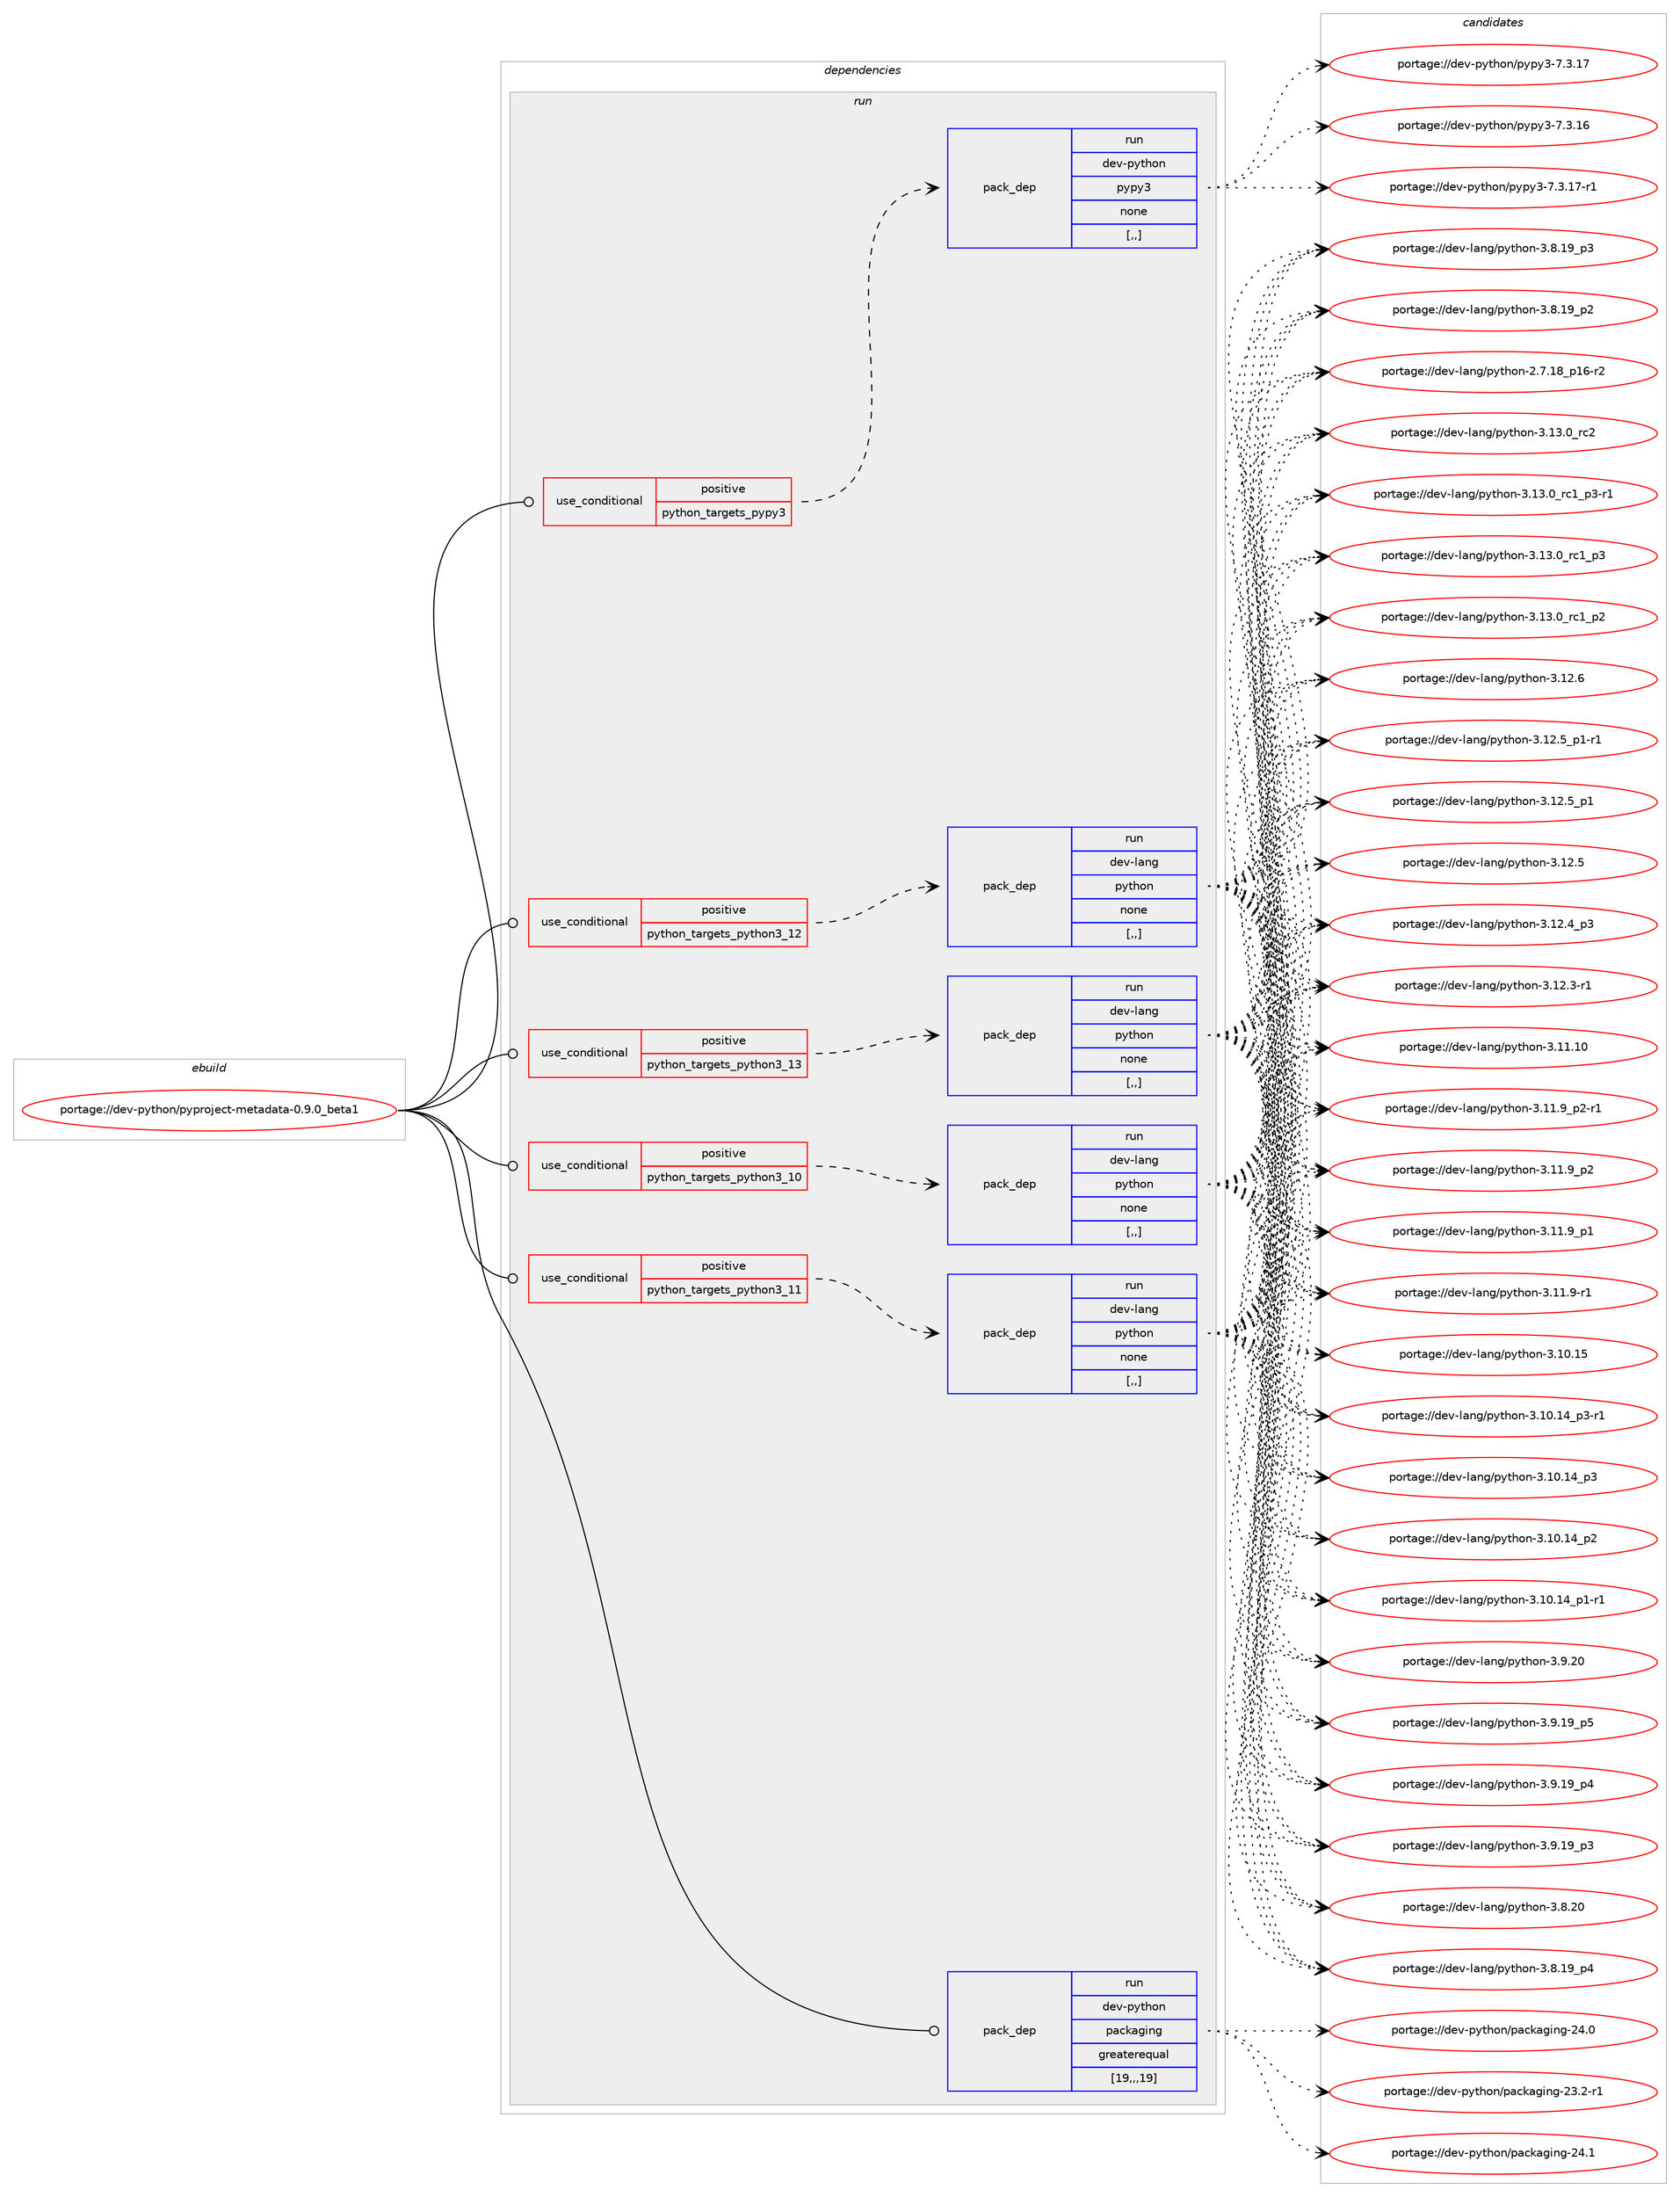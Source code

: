 digraph prolog {

# *************
# Graph options
# *************

newrank=true;
concentrate=true;
compound=true;
graph [rankdir=LR,fontname=Helvetica,fontsize=10,ranksep=1.5];#, ranksep=2.5, nodesep=0.2];
edge  [arrowhead=vee];
node  [fontname=Helvetica,fontsize=10];

# **********
# The ebuild
# **********

subgraph cluster_leftcol {
color=gray;
label=<<i>ebuild</i>>;
id [label="portage://dev-python/pyproject-metadata-0.9.0_beta1", color=red, width=4, href="../dev-python/pyproject-metadata-0.9.0_beta1.svg"];
}

# ****************
# The dependencies
# ****************

subgraph cluster_midcol {
color=gray;
label=<<i>dependencies</i>>;
subgraph cluster_compile {
fillcolor="#eeeeee";
style=filled;
label=<<i>compile</i>>;
}
subgraph cluster_compileandrun {
fillcolor="#eeeeee";
style=filled;
label=<<i>compile and run</i>>;
}
subgraph cluster_run {
fillcolor="#eeeeee";
style=filled;
label=<<i>run</i>>;
subgraph cond167971 {
dependency652696 [label=<<TABLE BORDER="0" CELLBORDER="1" CELLSPACING="0" CELLPADDING="4"><TR><TD ROWSPAN="3" CELLPADDING="10">use_conditional</TD></TR><TR><TD>positive</TD></TR><TR><TD>python_targets_pypy3</TD></TR></TABLE>>, shape=none, color=red];
subgraph pack479895 {
dependency652697 [label=<<TABLE BORDER="0" CELLBORDER="1" CELLSPACING="0" CELLPADDING="4" WIDTH="220"><TR><TD ROWSPAN="6" CELLPADDING="30">pack_dep</TD></TR><TR><TD WIDTH="110">run</TD></TR><TR><TD>dev-python</TD></TR><TR><TD>pypy3</TD></TR><TR><TD>none</TD></TR><TR><TD>[,,]</TD></TR></TABLE>>, shape=none, color=blue];
}
dependency652696:e -> dependency652697:w [weight=20,style="dashed",arrowhead="vee"];
}
id:e -> dependency652696:w [weight=20,style="solid",arrowhead="odot"];
subgraph cond167972 {
dependency652698 [label=<<TABLE BORDER="0" CELLBORDER="1" CELLSPACING="0" CELLPADDING="4"><TR><TD ROWSPAN="3" CELLPADDING="10">use_conditional</TD></TR><TR><TD>positive</TD></TR><TR><TD>python_targets_python3_10</TD></TR></TABLE>>, shape=none, color=red];
subgraph pack479896 {
dependency652699 [label=<<TABLE BORDER="0" CELLBORDER="1" CELLSPACING="0" CELLPADDING="4" WIDTH="220"><TR><TD ROWSPAN="6" CELLPADDING="30">pack_dep</TD></TR><TR><TD WIDTH="110">run</TD></TR><TR><TD>dev-lang</TD></TR><TR><TD>python</TD></TR><TR><TD>none</TD></TR><TR><TD>[,,]</TD></TR></TABLE>>, shape=none, color=blue];
}
dependency652698:e -> dependency652699:w [weight=20,style="dashed",arrowhead="vee"];
}
id:e -> dependency652698:w [weight=20,style="solid",arrowhead="odot"];
subgraph cond167973 {
dependency652700 [label=<<TABLE BORDER="0" CELLBORDER="1" CELLSPACING="0" CELLPADDING="4"><TR><TD ROWSPAN="3" CELLPADDING="10">use_conditional</TD></TR><TR><TD>positive</TD></TR><TR><TD>python_targets_python3_11</TD></TR></TABLE>>, shape=none, color=red];
subgraph pack479897 {
dependency652701 [label=<<TABLE BORDER="0" CELLBORDER="1" CELLSPACING="0" CELLPADDING="4" WIDTH="220"><TR><TD ROWSPAN="6" CELLPADDING="30">pack_dep</TD></TR><TR><TD WIDTH="110">run</TD></TR><TR><TD>dev-lang</TD></TR><TR><TD>python</TD></TR><TR><TD>none</TD></TR><TR><TD>[,,]</TD></TR></TABLE>>, shape=none, color=blue];
}
dependency652700:e -> dependency652701:w [weight=20,style="dashed",arrowhead="vee"];
}
id:e -> dependency652700:w [weight=20,style="solid",arrowhead="odot"];
subgraph cond167974 {
dependency652702 [label=<<TABLE BORDER="0" CELLBORDER="1" CELLSPACING="0" CELLPADDING="4"><TR><TD ROWSPAN="3" CELLPADDING="10">use_conditional</TD></TR><TR><TD>positive</TD></TR><TR><TD>python_targets_python3_12</TD></TR></TABLE>>, shape=none, color=red];
subgraph pack479898 {
dependency652703 [label=<<TABLE BORDER="0" CELLBORDER="1" CELLSPACING="0" CELLPADDING="4" WIDTH="220"><TR><TD ROWSPAN="6" CELLPADDING="30">pack_dep</TD></TR><TR><TD WIDTH="110">run</TD></TR><TR><TD>dev-lang</TD></TR><TR><TD>python</TD></TR><TR><TD>none</TD></TR><TR><TD>[,,]</TD></TR></TABLE>>, shape=none, color=blue];
}
dependency652702:e -> dependency652703:w [weight=20,style="dashed",arrowhead="vee"];
}
id:e -> dependency652702:w [weight=20,style="solid",arrowhead="odot"];
subgraph cond167975 {
dependency652704 [label=<<TABLE BORDER="0" CELLBORDER="1" CELLSPACING="0" CELLPADDING="4"><TR><TD ROWSPAN="3" CELLPADDING="10">use_conditional</TD></TR><TR><TD>positive</TD></TR><TR><TD>python_targets_python3_13</TD></TR></TABLE>>, shape=none, color=red];
subgraph pack479899 {
dependency652705 [label=<<TABLE BORDER="0" CELLBORDER="1" CELLSPACING="0" CELLPADDING="4" WIDTH="220"><TR><TD ROWSPAN="6" CELLPADDING="30">pack_dep</TD></TR><TR><TD WIDTH="110">run</TD></TR><TR><TD>dev-lang</TD></TR><TR><TD>python</TD></TR><TR><TD>none</TD></TR><TR><TD>[,,]</TD></TR></TABLE>>, shape=none, color=blue];
}
dependency652704:e -> dependency652705:w [weight=20,style="dashed",arrowhead="vee"];
}
id:e -> dependency652704:w [weight=20,style="solid",arrowhead="odot"];
subgraph pack479900 {
dependency652706 [label=<<TABLE BORDER="0" CELLBORDER="1" CELLSPACING="0" CELLPADDING="4" WIDTH="220"><TR><TD ROWSPAN="6" CELLPADDING="30">pack_dep</TD></TR><TR><TD WIDTH="110">run</TD></TR><TR><TD>dev-python</TD></TR><TR><TD>packaging</TD></TR><TR><TD>greaterequal</TD></TR><TR><TD>[19,,,19]</TD></TR></TABLE>>, shape=none, color=blue];
}
id:e -> dependency652706:w [weight=20,style="solid",arrowhead="odot"];
}
}

# **************
# The candidates
# **************

subgraph cluster_choices {
rank=same;
color=gray;
label=<<i>candidates</i>>;

subgraph choice479895 {
color=black;
nodesep=1;
choice100101118451121211161041111104711212111212151455546514649554511449 [label="portage://dev-python/pypy3-7.3.17-r1", color=red, width=4,href="../dev-python/pypy3-7.3.17-r1.svg"];
choice10010111845112121116104111110471121211121215145554651464955 [label="portage://dev-python/pypy3-7.3.17", color=red, width=4,href="../dev-python/pypy3-7.3.17.svg"];
choice10010111845112121116104111110471121211121215145554651464954 [label="portage://dev-python/pypy3-7.3.16", color=red, width=4,href="../dev-python/pypy3-7.3.16.svg"];
dependency652697:e -> choice100101118451121211161041111104711212111212151455546514649554511449:w [style=dotted,weight="100"];
dependency652697:e -> choice10010111845112121116104111110471121211121215145554651464955:w [style=dotted,weight="100"];
dependency652697:e -> choice10010111845112121116104111110471121211121215145554651464954:w [style=dotted,weight="100"];
}
subgraph choice479896 {
color=black;
nodesep=1;
choice10010111845108971101034711212111610411111045514649514648951149950 [label="portage://dev-lang/python-3.13.0_rc2", color=red, width=4,href="../dev-lang/python-3.13.0_rc2.svg"];
choice1001011184510897110103471121211161041111104551464951464895114994995112514511449 [label="portage://dev-lang/python-3.13.0_rc1_p3-r1", color=red, width=4,href="../dev-lang/python-3.13.0_rc1_p3-r1.svg"];
choice100101118451089711010347112121116104111110455146495146489511499499511251 [label="portage://dev-lang/python-3.13.0_rc1_p3", color=red, width=4,href="../dev-lang/python-3.13.0_rc1_p3.svg"];
choice100101118451089711010347112121116104111110455146495146489511499499511250 [label="portage://dev-lang/python-3.13.0_rc1_p2", color=red, width=4,href="../dev-lang/python-3.13.0_rc1_p2.svg"];
choice10010111845108971101034711212111610411111045514649504654 [label="portage://dev-lang/python-3.12.6", color=red, width=4,href="../dev-lang/python-3.12.6.svg"];
choice1001011184510897110103471121211161041111104551464950465395112494511449 [label="portage://dev-lang/python-3.12.5_p1-r1", color=red, width=4,href="../dev-lang/python-3.12.5_p1-r1.svg"];
choice100101118451089711010347112121116104111110455146495046539511249 [label="portage://dev-lang/python-3.12.5_p1", color=red, width=4,href="../dev-lang/python-3.12.5_p1.svg"];
choice10010111845108971101034711212111610411111045514649504653 [label="portage://dev-lang/python-3.12.5", color=red, width=4,href="../dev-lang/python-3.12.5.svg"];
choice100101118451089711010347112121116104111110455146495046529511251 [label="portage://dev-lang/python-3.12.4_p3", color=red, width=4,href="../dev-lang/python-3.12.4_p3.svg"];
choice100101118451089711010347112121116104111110455146495046514511449 [label="portage://dev-lang/python-3.12.3-r1", color=red, width=4,href="../dev-lang/python-3.12.3-r1.svg"];
choice1001011184510897110103471121211161041111104551464949464948 [label="portage://dev-lang/python-3.11.10", color=red, width=4,href="../dev-lang/python-3.11.10.svg"];
choice1001011184510897110103471121211161041111104551464949465795112504511449 [label="portage://dev-lang/python-3.11.9_p2-r1", color=red, width=4,href="../dev-lang/python-3.11.9_p2-r1.svg"];
choice100101118451089711010347112121116104111110455146494946579511250 [label="portage://dev-lang/python-3.11.9_p2", color=red, width=4,href="../dev-lang/python-3.11.9_p2.svg"];
choice100101118451089711010347112121116104111110455146494946579511249 [label="portage://dev-lang/python-3.11.9_p1", color=red, width=4,href="../dev-lang/python-3.11.9_p1.svg"];
choice100101118451089711010347112121116104111110455146494946574511449 [label="portage://dev-lang/python-3.11.9-r1", color=red, width=4,href="../dev-lang/python-3.11.9-r1.svg"];
choice1001011184510897110103471121211161041111104551464948464953 [label="portage://dev-lang/python-3.10.15", color=red, width=4,href="../dev-lang/python-3.10.15.svg"];
choice100101118451089711010347112121116104111110455146494846495295112514511449 [label="portage://dev-lang/python-3.10.14_p3-r1", color=red, width=4,href="../dev-lang/python-3.10.14_p3-r1.svg"];
choice10010111845108971101034711212111610411111045514649484649529511251 [label="portage://dev-lang/python-3.10.14_p3", color=red, width=4,href="../dev-lang/python-3.10.14_p3.svg"];
choice10010111845108971101034711212111610411111045514649484649529511250 [label="portage://dev-lang/python-3.10.14_p2", color=red, width=4,href="../dev-lang/python-3.10.14_p2.svg"];
choice100101118451089711010347112121116104111110455146494846495295112494511449 [label="portage://dev-lang/python-3.10.14_p1-r1", color=red, width=4,href="../dev-lang/python-3.10.14_p1-r1.svg"];
choice10010111845108971101034711212111610411111045514657465048 [label="portage://dev-lang/python-3.9.20", color=red, width=4,href="../dev-lang/python-3.9.20.svg"];
choice100101118451089711010347112121116104111110455146574649579511253 [label="portage://dev-lang/python-3.9.19_p5", color=red, width=4,href="../dev-lang/python-3.9.19_p5.svg"];
choice100101118451089711010347112121116104111110455146574649579511252 [label="portage://dev-lang/python-3.9.19_p4", color=red, width=4,href="../dev-lang/python-3.9.19_p4.svg"];
choice100101118451089711010347112121116104111110455146574649579511251 [label="portage://dev-lang/python-3.9.19_p3", color=red, width=4,href="../dev-lang/python-3.9.19_p3.svg"];
choice10010111845108971101034711212111610411111045514656465048 [label="portage://dev-lang/python-3.8.20", color=red, width=4,href="../dev-lang/python-3.8.20.svg"];
choice100101118451089711010347112121116104111110455146564649579511252 [label="portage://dev-lang/python-3.8.19_p4", color=red, width=4,href="../dev-lang/python-3.8.19_p4.svg"];
choice100101118451089711010347112121116104111110455146564649579511251 [label="portage://dev-lang/python-3.8.19_p3", color=red, width=4,href="../dev-lang/python-3.8.19_p3.svg"];
choice100101118451089711010347112121116104111110455146564649579511250 [label="portage://dev-lang/python-3.8.19_p2", color=red, width=4,href="../dev-lang/python-3.8.19_p2.svg"];
choice100101118451089711010347112121116104111110455046554649569511249544511450 [label="portage://dev-lang/python-2.7.18_p16-r2", color=red, width=4,href="../dev-lang/python-2.7.18_p16-r2.svg"];
dependency652699:e -> choice10010111845108971101034711212111610411111045514649514648951149950:w [style=dotted,weight="100"];
dependency652699:e -> choice1001011184510897110103471121211161041111104551464951464895114994995112514511449:w [style=dotted,weight="100"];
dependency652699:e -> choice100101118451089711010347112121116104111110455146495146489511499499511251:w [style=dotted,weight="100"];
dependency652699:e -> choice100101118451089711010347112121116104111110455146495146489511499499511250:w [style=dotted,weight="100"];
dependency652699:e -> choice10010111845108971101034711212111610411111045514649504654:w [style=dotted,weight="100"];
dependency652699:e -> choice1001011184510897110103471121211161041111104551464950465395112494511449:w [style=dotted,weight="100"];
dependency652699:e -> choice100101118451089711010347112121116104111110455146495046539511249:w [style=dotted,weight="100"];
dependency652699:e -> choice10010111845108971101034711212111610411111045514649504653:w [style=dotted,weight="100"];
dependency652699:e -> choice100101118451089711010347112121116104111110455146495046529511251:w [style=dotted,weight="100"];
dependency652699:e -> choice100101118451089711010347112121116104111110455146495046514511449:w [style=dotted,weight="100"];
dependency652699:e -> choice1001011184510897110103471121211161041111104551464949464948:w [style=dotted,weight="100"];
dependency652699:e -> choice1001011184510897110103471121211161041111104551464949465795112504511449:w [style=dotted,weight="100"];
dependency652699:e -> choice100101118451089711010347112121116104111110455146494946579511250:w [style=dotted,weight="100"];
dependency652699:e -> choice100101118451089711010347112121116104111110455146494946579511249:w [style=dotted,weight="100"];
dependency652699:e -> choice100101118451089711010347112121116104111110455146494946574511449:w [style=dotted,weight="100"];
dependency652699:e -> choice1001011184510897110103471121211161041111104551464948464953:w [style=dotted,weight="100"];
dependency652699:e -> choice100101118451089711010347112121116104111110455146494846495295112514511449:w [style=dotted,weight="100"];
dependency652699:e -> choice10010111845108971101034711212111610411111045514649484649529511251:w [style=dotted,weight="100"];
dependency652699:e -> choice10010111845108971101034711212111610411111045514649484649529511250:w [style=dotted,weight="100"];
dependency652699:e -> choice100101118451089711010347112121116104111110455146494846495295112494511449:w [style=dotted,weight="100"];
dependency652699:e -> choice10010111845108971101034711212111610411111045514657465048:w [style=dotted,weight="100"];
dependency652699:e -> choice100101118451089711010347112121116104111110455146574649579511253:w [style=dotted,weight="100"];
dependency652699:e -> choice100101118451089711010347112121116104111110455146574649579511252:w [style=dotted,weight="100"];
dependency652699:e -> choice100101118451089711010347112121116104111110455146574649579511251:w [style=dotted,weight="100"];
dependency652699:e -> choice10010111845108971101034711212111610411111045514656465048:w [style=dotted,weight="100"];
dependency652699:e -> choice100101118451089711010347112121116104111110455146564649579511252:w [style=dotted,weight="100"];
dependency652699:e -> choice100101118451089711010347112121116104111110455146564649579511251:w [style=dotted,weight="100"];
dependency652699:e -> choice100101118451089711010347112121116104111110455146564649579511250:w [style=dotted,weight="100"];
dependency652699:e -> choice100101118451089711010347112121116104111110455046554649569511249544511450:w [style=dotted,weight="100"];
}
subgraph choice479897 {
color=black;
nodesep=1;
choice10010111845108971101034711212111610411111045514649514648951149950 [label="portage://dev-lang/python-3.13.0_rc2", color=red, width=4,href="../dev-lang/python-3.13.0_rc2.svg"];
choice1001011184510897110103471121211161041111104551464951464895114994995112514511449 [label="portage://dev-lang/python-3.13.0_rc1_p3-r1", color=red, width=4,href="../dev-lang/python-3.13.0_rc1_p3-r1.svg"];
choice100101118451089711010347112121116104111110455146495146489511499499511251 [label="portage://dev-lang/python-3.13.0_rc1_p3", color=red, width=4,href="../dev-lang/python-3.13.0_rc1_p3.svg"];
choice100101118451089711010347112121116104111110455146495146489511499499511250 [label="portage://dev-lang/python-3.13.0_rc1_p2", color=red, width=4,href="../dev-lang/python-3.13.0_rc1_p2.svg"];
choice10010111845108971101034711212111610411111045514649504654 [label="portage://dev-lang/python-3.12.6", color=red, width=4,href="../dev-lang/python-3.12.6.svg"];
choice1001011184510897110103471121211161041111104551464950465395112494511449 [label="portage://dev-lang/python-3.12.5_p1-r1", color=red, width=4,href="../dev-lang/python-3.12.5_p1-r1.svg"];
choice100101118451089711010347112121116104111110455146495046539511249 [label="portage://dev-lang/python-3.12.5_p1", color=red, width=4,href="../dev-lang/python-3.12.5_p1.svg"];
choice10010111845108971101034711212111610411111045514649504653 [label="portage://dev-lang/python-3.12.5", color=red, width=4,href="../dev-lang/python-3.12.5.svg"];
choice100101118451089711010347112121116104111110455146495046529511251 [label="portage://dev-lang/python-3.12.4_p3", color=red, width=4,href="../dev-lang/python-3.12.4_p3.svg"];
choice100101118451089711010347112121116104111110455146495046514511449 [label="portage://dev-lang/python-3.12.3-r1", color=red, width=4,href="../dev-lang/python-3.12.3-r1.svg"];
choice1001011184510897110103471121211161041111104551464949464948 [label="portage://dev-lang/python-3.11.10", color=red, width=4,href="../dev-lang/python-3.11.10.svg"];
choice1001011184510897110103471121211161041111104551464949465795112504511449 [label="portage://dev-lang/python-3.11.9_p2-r1", color=red, width=4,href="../dev-lang/python-3.11.9_p2-r1.svg"];
choice100101118451089711010347112121116104111110455146494946579511250 [label="portage://dev-lang/python-3.11.9_p2", color=red, width=4,href="../dev-lang/python-3.11.9_p2.svg"];
choice100101118451089711010347112121116104111110455146494946579511249 [label="portage://dev-lang/python-3.11.9_p1", color=red, width=4,href="../dev-lang/python-3.11.9_p1.svg"];
choice100101118451089711010347112121116104111110455146494946574511449 [label="portage://dev-lang/python-3.11.9-r1", color=red, width=4,href="../dev-lang/python-3.11.9-r1.svg"];
choice1001011184510897110103471121211161041111104551464948464953 [label="portage://dev-lang/python-3.10.15", color=red, width=4,href="../dev-lang/python-3.10.15.svg"];
choice100101118451089711010347112121116104111110455146494846495295112514511449 [label="portage://dev-lang/python-3.10.14_p3-r1", color=red, width=4,href="../dev-lang/python-3.10.14_p3-r1.svg"];
choice10010111845108971101034711212111610411111045514649484649529511251 [label="portage://dev-lang/python-3.10.14_p3", color=red, width=4,href="../dev-lang/python-3.10.14_p3.svg"];
choice10010111845108971101034711212111610411111045514649484649529511250 [label="portage://dev-lang/python-3.10.14_p2", color=red, width=4,href="../dev-lang/python-3.10.14_p2.svg"];
choice100101118451089711010347112121116104111110455146494846495295112494511449 [label="portage://dev-lang/python-3.10.14_p1-r1", color=red, width=4,href="../dev-lang/python-3.10.14_p1-r1.svg"];
choice10010111845108971101034711212111610411111045514657465048 [label="portage://dev-lang/python-3.9.20", color=red, width=4,href="../dev-lang/python-3.9.20.svg"];
choice100101118451089711010347112121116104111110455146574649579511253 [label="portage://dev-lang/python-3.9.19_p5", color=red, width=4,href="../dev-lang/python-3.9.19_p5.svg"];
choice100101118451089711010347112121116104111110455146574649579511252 [label="portage://dev-lang/python-3.9.19_p4", color=red, width=4,href="../dev-lang/python-3.9.19_p4.svg"];
choice100101118451089711010347112121116104111110455146574649579511251 [label="portage://dev-lang/python-3.9.19_p3", color=red, width=4,href="../dev-lang/python-3.9.19_p3.svg"];
choice10010111845108971101034711212111610411111045514656465048 [label="portage://dev-lang/python-3.8.20", color=red, width=4,href="../dev-lang/python-3.8.20.svg"];
choice100101118451089711010347112121116104111110455146564649579511252 [label="portage://dev-lang/python-3.8.19_p4", color=red, width=4,href="../dev-lang/python-3.8.19_p4.svg"];
choice100101118451089711010347112121116104111110455146564649579511251 [label="portage://dev-lang/python-3.8.19_p3", color=red, width=4,href="../dev-lang/python-3.8.19_p3.svg"];
choice100101118451089711010347112121116104111110455146564649579511250 [label="portage://dev-lang/python-3.8.19_p2", color=red, width=4,href="../dev-lang/python-3.8.19_p2.svg"];
choice100101118451089711010347112121116104111110455046554649569511249544511450 [label="portage://dev-lang/python-2.7.18_p16-r2", color=red, width=4,href="../dev-lang/python-2.7.18_p16-r2.svg"];
dependency652701:e -> choice10010111845108971101034711212111610411111045514649514648951149950:w [style=dotted,weight="100"];
dependency652701:e -> choice1001011184510897110103471121211161041111104551464951464895114994995112514511449:w [style=dotted,weight="100"];
dependency652701:e -> choice100101118451089711010347112121116104111110455146495146489511499499511251:w [style=dotted,weight="100"];
dependency652701:e -> choice100101118451089711010347112121116104111110455146495146489511499499511250:w [style=dotted,weight="100"];
dependency652701:e -> choice10010111845108971101034711212111610411111045514649504654:w [style=dotted,weight="100"];
dependency652701:e -> choice1001011184510897110103471121211161041111104551464950465395112494511449:w [style=dotted,weight="100"];
dependency652701:e -> choice100101118451089711010347112121116104111110455146495046539511249:w [style=dotted,weight="100"];
dependency652701:e -> choice10010111845108971101034711212111610411111045514649504653:w [style=dotted,weight="100"];
dependency652701:e -> choice100101118451089711010347112121116104111110455146495046529511251:w [style=dotted,weight="100"];
dependency652701:e -> choice100101118451089711010347112121116104111110455146495046514511449:w [style=dotted,weight="100"];
dependency652701:e -> choice1001011184510897110103471121211161041111104551464949464948:w [style=dotted,weight="100"];
dependency652701:e -> choice1001011184510897110103471121211161041111104551464949465795112504511449:w [style=dotted,weight="100"];
dependency652701:e -> choice100101118451089711010347112121116104111110455146494946579511250:w [style=dotted,weight="100"];
dependency652701:e -> choice100101118451089711010347112121116104111110455146494946579511249:w [style=dotted,weight="100"];
dependency652701:e -> choice100101118451089711010347112121116104111110455146494946574511449:w [style=dotted,weight="100"];
dependency652701:e -> choice1001011184510897110103471121211161041111104551464948464953:w [style=dotted,weight="100"];
dependency652701:e -> choice100101118451089711010347112121116104111110455146494846495295112514511449:w [style=dotted,weight="100"];
dependency652701:e -> choice10010111845108971101034711212111610411111045514649484649529511251:w [style=dotted,weight="100"];
dependency652701:e -> choice10010111845108971101034711212111610411111045514649484649529511250:w [style=dotted,weight="100"];
dependency652701:e -> choice100101118451089711010347112121116104111110455146494846495295112494511449:w [style=dotted,weight="100"];
dependency652701:e -> choice10010111845108971101034711212111610411111045514657465048:w [style=dotted,weight="100"];
dependency652701:e -> choice100101118451089711010347112121116104111110455146574649579511253:w [style=dotted,weight="100"];
dependency652701:e -> choice100101118451089711010347112121116104111110455146574649579511252:w [style=dotted,weight="100"];
dependency652701:e -> choice100101118451089711010347112121116104111110455146574649579511251:w [style=dotted,weight="100"];
dependency652701:e -> choice10010111845108971101034711212111610411111045514656465048:w [style=dotted,weight="100"];
dependency652701:e -> choice100101118451089711010347112121116104111110455146564649579511252:w [style=dotted,weight="100"];
dependency652701:e -> choice100101118451089711010347112121116104111110455146564649579511251:w [style=dotted,weight="100"];
dependency652701:e -> choice100101118451089711010347112121116104111110455146564649579511250:w [style=dotted,weight="100"];
dependency652701:e -> choice100101118451089711010347112121116104111110455046554649569511249544511450:w [style=dotted,weight="100"];
}
subgraph choice479898 {
color=black;
nodesep=1;
choice10010111845108971101034711212111610411111045514649514648951149950 [label="portage://dev-lang/python-3.13.0_rc2", color=red, width=4,href="../dev-lang/python-3.13.0_rc2.svg"];
choice1001011184510897110103471121211161041111104551464951464895114994995112514511449 [label="portage://dev-lang/python-3.13.0_rc1_p3-r1", color=red, width=4,href="../dev-lang/python-3.13.0_rc1_p3-r1.svg"];
choice100101118451089711010347112121116104111110455146495146489511499499511251 [label="portage://dev-lang/python-3.13.0_rc1_p3", color=red, width=4,href="../dev-lang/python-3.13.0_rc1_p3.svg"];
choice100101118451089711010347112121116104111110455146495146489511499499511250 [label="portage://dev-lang/python-3.13.0_rc1_p2", color=red, width=4,href="../dev-lang/python-3.13.0_rc1_p2.svg"];
choice10010111845108971101034711212111610411111045514649504654 [label="portage://dev-lang/python-3.12.6", color=red, width=4,href="../dev-lang/python-3.12.6.svg"];
choice1001011184510897110103471121211161041111104551464950465395112494511449 [label="portage://dev-lang/python-3.12.5_p1-r1", color=red, width=4,href="../dev-lang/python-3.12.5_p1-r1.svg"];
choice100101118451089711010347112121116104111110455146495046539511249 [label="portage://dev-lang/python-3.12.5_p1", color=red, width=4,href="../dev-lang/python-3.12.5_p1.svg"];
choice10010111845108971101034711212111610411111045514649504653 [label="portage://dev-lang/python-3.12.5", color=red, width=4,href="../dev-lang/python-3.12.5.svg"];
choice100101118451089711010347112121116104111110455146495046529511251 [label="portage://dev-lang/python-3.12.4_p3", color=red, width=4,href="../dev-lang/python-3.12.4_p3.svg"];
choice100101118451089711010347112121116104111110455146495046514511449 [label="portage://dev-lang/python-3.12.3-r1", color=red, width=4,href="../dev-lang/python-3.12.3-r1.svg"];
choice1001011184510897110103471121211161041111104551464949464948 [label="portage://dev-lang/python-3.11.10", color=red, width=4,href="../dev-lang/python-3.11.10.svg"];
choice1001011184510897110103471121211161041111104551464949465795112504511449 [label="portage://dev-lang/python-3.11.9_p2-r1", color=red, width=4,href="../dev-lang/python-3.11.9_p2-r1.svg"];
choice100101118451089711010347112121116104111110455146494946579511250 [label="portage://dev-lang/python-3.11.9_p2", color=red, width=4,href="../dev-lang/python-3.11.9_p2.svg"];
choice100101118451089711010347112121116104111110455146494946579511249 [label="portage://dev-lang/python-3.11.9_p1", color=red, width=4,href="../dev-lang/python-3.11.9_p1.svg"];
choice100101118451089711010347112121116104111110455146494946574511449 [label="portage://dev-lang/python-3.11.9-r1", color=red, width=4,href="../dev-lang/python-3.11.9-r1.svg"];
choice1001011184510897110103471121211161041111104551464948464953 [label="portage://dev-lang/python-3.10.15", color=red, width=4,href="../dev-lang/python-3.10.15.svg"];
choice100101118451089711010347112121116104111110455146494846495295112514511449 [label="portage://dev-lang/python-3.10.14_p3-r1", color=red, width=4,href="../dev-lang/python-3.10.14_p3-r1.svg"];
choice10010111845108971101034711212111610411111045514649484649529511251 [label="portage://dev-lang/python-3.10.14_p3", color=red, width=4,href="../dev-lang/python-3.10.14_p3.svg"];
choice10010111845108971101034711212111610411111045514649484649529511250 [label="portage://dev-lang/python-3.10.14_p2", color=red, width=4,href="../dev-lang/python-3.10.14_p2.svg"];
choice100101118451089711010347112121116104111110455146494846495295112494511449 [label="portage://dev-lang/python-3.10.14_p1-r1", color=red, width=4,href="../dev-lang/python-3.10.14_p1-r1.svg"];
choice10010111845108971101034711212111610411111045514657465048 [label="portage://dev-lang/python-3.9.20", color=red, width=4,href="../dev-lang/python-3.9.20.svg"];
choice100101118451089711010347112121116104111110455146574649579511253 [label="portage://dev-lang/python-3.9.19_p5", color=red, width=4,href="../dev-lang/python-3.9.19_p5.svg"];
choice100101118451089711010347112121116104111110455146574649579511252 [label="portage://dev-lang/python-3.9.19_p4", color=red, width=4,href="../dev-lang/python-3.9.19_p4.svg"];
choice100101118451089711010347112121116104111110455146574649579511251 [label="portage://dev-lang/python-3.9.19_p3", color=red, width=4,href="../dev-lang/python-3.9.19_p3.svg"];
choice10010111845108971101034711212111610411111045514656465048 [label="portage://dev-lang/python-3.8.20", color=red, width=4,href="../dev-lang/python-3.8.20.svg"];
choice100101118451089711010347112121116104111110455146564649579511252 [label="portage://dev-lang/python-3.8.19_p4", color=red, width=4,href="../dev-lang/python-3.8.19_p4.svg"];
choice100101118451089711010347112121116104111110455146564649579511251 [label="portage://dev-lang/python-3.8.19_p3", color=red, width=4,href="../dev-lang/python-3.8.19_p3.svg"];
choice100101118451089711010347112121116104111110455146564649579511250 [label="portage://dev-lang/python-3.8.19_p2", color=red, width=4,href="../dev-lang/python-3.8.19_p2.svg"];
choice100101118451089711010347112121116104111110455046554649569511249544511450 [label="portage://dev-lang/python-2.7.18_p16-r2", color=red, width=4,href="../dev-lang/python-2.7.18_p16-r2.svg"];
dependency652703:e -> choice10010111845108971101034711212111610411111045514649514648951149950:w [style=dotted,weight="100"];
dependency652703:e -> choice1001011184510897110103471121211161041111104551464951464895114994995112514511449:w [style=dotted,weight="100"];
dependency652703:e -> choice100101118451089711010347112121116104111110455146495146489511499499511251:w [style=dotted,weight="100"];
dependency652703:e -> choice100101118451089711010347112121116104111110455146495146489511499499511250:w [style=dotted,weight="100"];
dependency652703:e -> choice10010111845108971101034711212111610411111045514649504654:w [style=dotted,weight="100"];
dependency652703:e -> choice1001011184510897110103471121211161041111104551464950465395112494511449:w [style=dotted,weight="100"];
dependency652703:e -> choice100101118451089711010347112121116104111110455146495046539511249:w [style=dotted,weight="100"];
dependency652703:e -> choice10010111845108971101034711212111610411111045514649504653:w [style=dotted,weight="100"];
dependency652703:e -> choice100101118451089711010347112121116104111110455146495046529511251:w [style=dotted,weight="100"];
dependency652703:e -> choice100101118451089711010347112121116104111110455146495046514511449:w [style=dotted,weight="100"];
dependency652703:e -> choice1001011184510897110103471121211161041111104551464949464948:w [style=dotted,weight="100"];
dependency652703:e -> choice1001011184510897110103471121211161041111104551464949465795112504511449:w [style=dotted,weight="100"];
dependency652703:e -> choice100101118451089711010347112121116104111110455146494946579511250:w [style=dotted,weight="100"];
dependency652703:e -> choice100101118451089711010347112121116104111110455146494946579511249:w [style=dotted,weight="100"];
dependency652703:e -> choice100101118451089711010347112121116104111110455146494946574511449:w [style=dotted,weight="100"];
dependency652703:e -> choice1001011184510897110103471121211161041111104551464948464953:w [style=dotted,weight="100"];
dependency652703:e -> choice100101118451089711010347112121116104111110455146494846495295112514511449:w [style=dotted,weight="100"];
dependency652703:e -> choice10010111845108971101034711212111610411111045514649484649529511251:w [style=dotted,weight="100"];
dependency652703:e -> choice10010111845108971101034711212111610411111045514649484649529511250:w [style=dotted,weight="100"];
dependency652703:e -> choice100101118451089711010347112121116104111110455146494846495295112494511449:w [style=dotted,weight="100"];
dependency652703:e -> choice10010111845108971101034711212111610411111045514657465048:w [style=dotted,weight="100"];
dependency652703:e -> choice100101118451089711010347112121116104111110455146574649579511253:w [style=dotted,weight="100"];
dependency652703:e -> choice100101118451089711010347112121116104111110455146574649579511252:w [style=dotted,weight="100"];
dependency652703:e -> choice100101118451089711010347112121116104111110455146574649579511251:w [style=dotted,weight="100"];
dependency652703:e -> choice10010111845108971101034711212111610411111045514656465048:w [style=dotted,weight="100"];
dependency652703:e -> choice100101118451089711010347112121116104111110455146564649579511252:w [style=dotted,weight="100"];
dependency652703:e -> choice100101118451089711010347112121116104111110455146564649579511251:w [style=dotted,weight="100"];
dependency652703:e -> choice100101118451089711010347112121116104111110455146564649579511250:w [style=dotted,weight="100"];
dependency652703:e -> choice100101118451089711010347112121116104111110455046554649569511249544511450:w [style=dotted,weight="100"];
}
subgraph choice479899 {
color=black;
nodesep=1;
choice10010111845108971101034711212111610411111045514649514648951149950 [label="portage://dev-lang/python-3.13.0_rc2", color=red, width=4,href="../dev-lang/python-3.13.0_rc2.svg"];
choice1001011184510897110103471121211161041111104551464951464895114994995112514511449 [label="portage://dev-lang/python-3.13.0_rc1_p3-r1", color=red, width=4,href="../dev-lang/python-3.13.0_rc1_p3-r1.svg"];
choice100101118451089711010347112121116104111110455146495146489511499499511251 [label="portage://dev-lang/python-3.13.0_rc1_p3", color=red, width=4,href="../dev-lang/python-3.13.0_rc1_p3.svg"];
choice100101118451089711010347112121116104111110455146495146489511499499511250 [label="portage://dev-lang/python-3.13.0_rc1_p2", color=red, width=4,href="../dev-lang/python-3.13.0_rc1_p2.svg"];
choice10010111845108971101034711212111610411111045514649504654 [label="portage://dev-lang/python-3.12.6", color=red, width=4,href="../dev-lang/python-3.12.6.svg"];
choice1001011184510897110103471121211161041111104551464950465395112494511449 [label="portage://dev-lang/python-3.12.5_p1-r1", color=red, width=4,href="../dev-lang/python-3.12.5_p1-r1.svg"];
choice100101118451089711010347112121116104111110455146495046539511249 [label="portage://dev-lang/python-3.12.5_p1", color=red, width=4,href="../dev-lang/python-3.12.5_p1.svg"];
choice10010111845108971101034711212111610411111045514649504653 [label="portage://dev-lang/python-3.12.5", color=red, width=4,href="../dev-lang/python-3.12.5.svg"];
choice100101118451089711010347112121116104111110455146495046529511251 [label="portage://dev-lang/python-3.12.4_p3", color=red, width=4,href="../dev-lang/python-3.12.4_p3.svg"];
choice100101118451089711010347112121116104111110455146495046514511449 [label="portage://dev-lang/python-3.12.3-r1", color=red, width=4,href="../dev-lang/python-3.12.3-r1.svg"];
choice1001011184510897110103471121211161041111104551464949464948 [label="portage://dev-lang/python-3.11.10", color=red, width=4,href="../dev-lang/python-3.11.10.svg"];
choice1001011184510897110103471121211161041111104551464949465795112504511449 [label="portage://dev-lang/python-3.11.9_p2-r1", color=red, width=4,href="../dev-lang/python-3.11.9_p2-r1.svg"];
choice100101118451089711010347112121116104111110455146494946579511250 [label="portage://dev-lang/python-3.11.9_p2", color=red, width=4,href="../dev-lang/python-3.11.9_p2.svg"];
choice100101118451089711010347112121116104111110455146494946579511249 [label="portage://dev-lang/python-3.11.9_p1", color=red, width=4,href="../dev-lang/python-3.11.9_p1.svg"];
choice100101118451089711010347112121116104111110455146494946574511449 [label="portage://dev-lang/python-3.11.9-r1", color=red, width=4,href="../dev-lang/python-3.11.9-r1.svg"];
choice1001011184510897110103471121211161041111104551464948464953 [label="portage://dev-lang/python-3.10.15", color=red, width=4,href="../dev-lang/python-3.10.15.svg"];
choice100101118451089711010347112121116104111110455146494846495295112514511449 [label="portage://dev-lang/python-3.10.14_p3-r1", color=red, width=4,href="../dev-lang/python-3.10.14_p3-r1.svg"];
choice10010111845108971101034711212111610411111045514649484649529511251 [label="portage://dev-lang/python-3.10.14_p3", color=red, width=4,href="../dev-lang/python-3.10.14_p3.svg"];
choice10010111845108971101034711212111610411111045514649484649529511250 [label="portage://dev-lang/python-3.10.14_p2", color=red, width=4,href="../dev-lang/python-3.10.14_p2.svg"];
choice100101118451089711010347112121116104111110455146494846495295112494511449 [label="portage://dev-lang/python-3.10.14_p1-r1", color=red, width=4,href="../dev-lang/python-3.10.14_p1-r1.svg"];
choice10010111845108971101034711212111610411111045514657465048 [label="portage://dev-lang/python-3.9.20", color=red, width=4,href="../dev-lang/python-3.9.20.svg"];
choice100101118451089711010347112121116104111110455146574649579511253 [label="portage://dev-lang/python-3.9.19_p5", color=red, width=4,href="../dev-lang/python-3.9.19_p5.svg"];
choice100101118451089711010347112121116104111110455146574649579511252 [label="portage://dev-lang/python-3.9.19_p4", color=red, width=4,href="../dev-lang/python-3.9.19_p4.svg"];
choice100101118451089711010347112121116104111110455146574649579511251 [label="portage://dev-lang/python-3.9.19_p3", color=red, width=4,href="../dev-lang/python-3.9.19_p3.svg"];
choice10010111845108971101034711212111610411111045514656465048 [label="portage://dev-lang/python-3.8.20", color=red, width=4,href="../dev-lang/python-3.8.20.svg"];
choice100101118451089711010347112121116104111110455146564649579511252 [label="portage://dev-lang/python-3.8.19_p4", color=red, width=4,href="../dev-lang/python-3.8.19_p4.svg"];
choice100101118451089711010347112121116104111110455146564649579511251 [label="portage://dev-lang/python-3.8.19_p3", color=red, width=4,href="../dev-lang/python-3.8.19_p3.svg"];
choice100101118451089711010347112121116104111110455146564649579511250 [label="portage://dev-lang/python-3.8.19_p2", color=red, width=4,href="../dev-lang/python-3.8.19_p2.svg"];
choice100101118451089711010347112121116104111110455046554649569511249544511450 [label="portage://dev-lang/python-2.7.18_p16-r2", color=red, width=4,href="../dev-lang/python-2.7.18_p16-r2.svg"];
dependency652705:e -> choice10010111845108971101034711212111610411111045514649514648951149950:w [style=dotted,weight="100"];
dependency652705:e -> choice1001011184510897110103471121211161041111104551464951464895114994995112514511449:w [style=dotted,weight="100"];
dependency652705:e -> choice100101118451089711010347112121116104111110455146495146489511499499511251:w [style=dotted,weight="100"];
dependency652705:e -> choice100101118451089711010347112121116104111110455146495146489511499499511250:w [style=dotted,weight="100"];
dependency652705:e -> choice10010111845108971101034711212111610411111045514649504654:w [style=dotted,weight="100"];
dependency652705:e -> choice1001011184510897110103471121211161041111104551464950465395112494511449:w [style=dotted,weight="100"];
dependency652705:e -> choice100101118451089711010347112121116104111110455146495046539511249:w [style=dotted,weight="100"];
dependency652705:e -> choice10010111845108971101034711212111610411111045514649504653:w [style=dotted,weight="100"];
dependency652705:e -> choice100101118451089711010347112121116104111110455146495046529511251:w [style=dotted,weight="100"];
dependency652705:e -> choice100101118451089711010347112121116104111110455146495046514511449:w [style=dotted,weight="100"];
dependency652705:e -> choice1001011184510897110103471121211161041111104551464949464948:w [style=dotted,weight="100"];
dependency652705:e -> choice1001011184510897110103471121211161041111104551464949465795112504511449:w [style=dotted,weight="100"];
dependency652705:e -> choice100101118451089711010347112121116104111110455146494946579511250:w [style=dotted,weight="100"];
dependency652705:e -> choice100101118451089711010347112121116104111110455146494946579511249:w [style=dotted,weight="100"];
dependency652705:e -> choice100101118451089711010347112121116104111110455146494946574511449:w [style=dotted,weight="100"];
dependency652705:e -> choice1001011184510897110103471121211161041111104551464948464953:w [style=dotted,weight="100"];
dependency652705:e -> choice100101118451089711010347112121116104111110455146494846495295112514511449:w [style=dotted,weight="100"];
dependency652705:e -> choice10010111845108971101034711212111610411111045514649484649529511251:w [style=dotted,weight="100"];
dependency652705:e -> choice10010111845108971101034711212111610411111045514649484649529511250:w [style=dotted,weight="100"];
dependency652705:e -> choice100101118451089711010347112121116104111110455146494846495295112494511449:w [style=dotted,weight="100"];
dependency652705:e -> choice10010111845108971101034711212111610411111045514657465048:w [style=dotted,weight="100"];
dependency652705:e -> choice100101118451089711010347112121116104111110455146574649579511253:w [style=dotted,weight="100"];
dependency652705:e -> choice100101118451089711010347112121116104111110455146574649579511252:w [style=dotted,weight="100"];
dependency652705:e -> choice100101118451089711010347112121116104111110455146574649579511251:w [style=dotted,weight="100"];
dependency652705:e -> choice10010111845108971101034711212111610411111045514656465048:w [style=dotted,weight="100"];
dependency652705:e -> choice100101118451089711010347112121116104111110455146564649579511252:w [style=dotted,weight="100"];
dependency652705:e -> choice100101118451089711010347112121116104111110455146564649579511251:w [style=dotted,weight="100"];
dependency652705:e -> choice100101118451089711010347112121116104111110455146564649579511250:w [style=dotted,weight="100"];
dependency652705:e -> choice100101118451089711010347112121116104111110455046554649569511249544511450:w [style=dotted,weight="100"];
}
subgraph choice479900 {
color=black;
nodesep=1;
choice10010111845112121116104111110471129799107971031051101034550524649 [label="portage://dev-python/packaging-24.1", color=red, width=4,href="../dev-python/packaging-24.1.svg"];
choice10010111845112121116104111110471129799107971031051101034550524648 [label="portage://dev-python/packaging-24.0", color=red, width=4,href="../dev-python/packaging-24.0.svg"];
choice100101118451121211161041111104711297991079710310511010345505146504511449 [label="portage://dev-python/packaging-23.2-r1", color=red, width=4,href="../dev-python/packaging-23.2-r1.svg"];
dependency652706:e -> choice10010111845112121116104111110471129799107971031051101034550524649:w [style=dotted,weight="100"];
dependency652706:e -> choice10010111845112121116104111110471129799107971031051101034550524648:w [style=dotted,weight="100"];
dependency652706:e -> choice100101118451121211161041111104711297991079710310511010345505146504511449:w [style=dotted,weight="100"];
}
}

}
